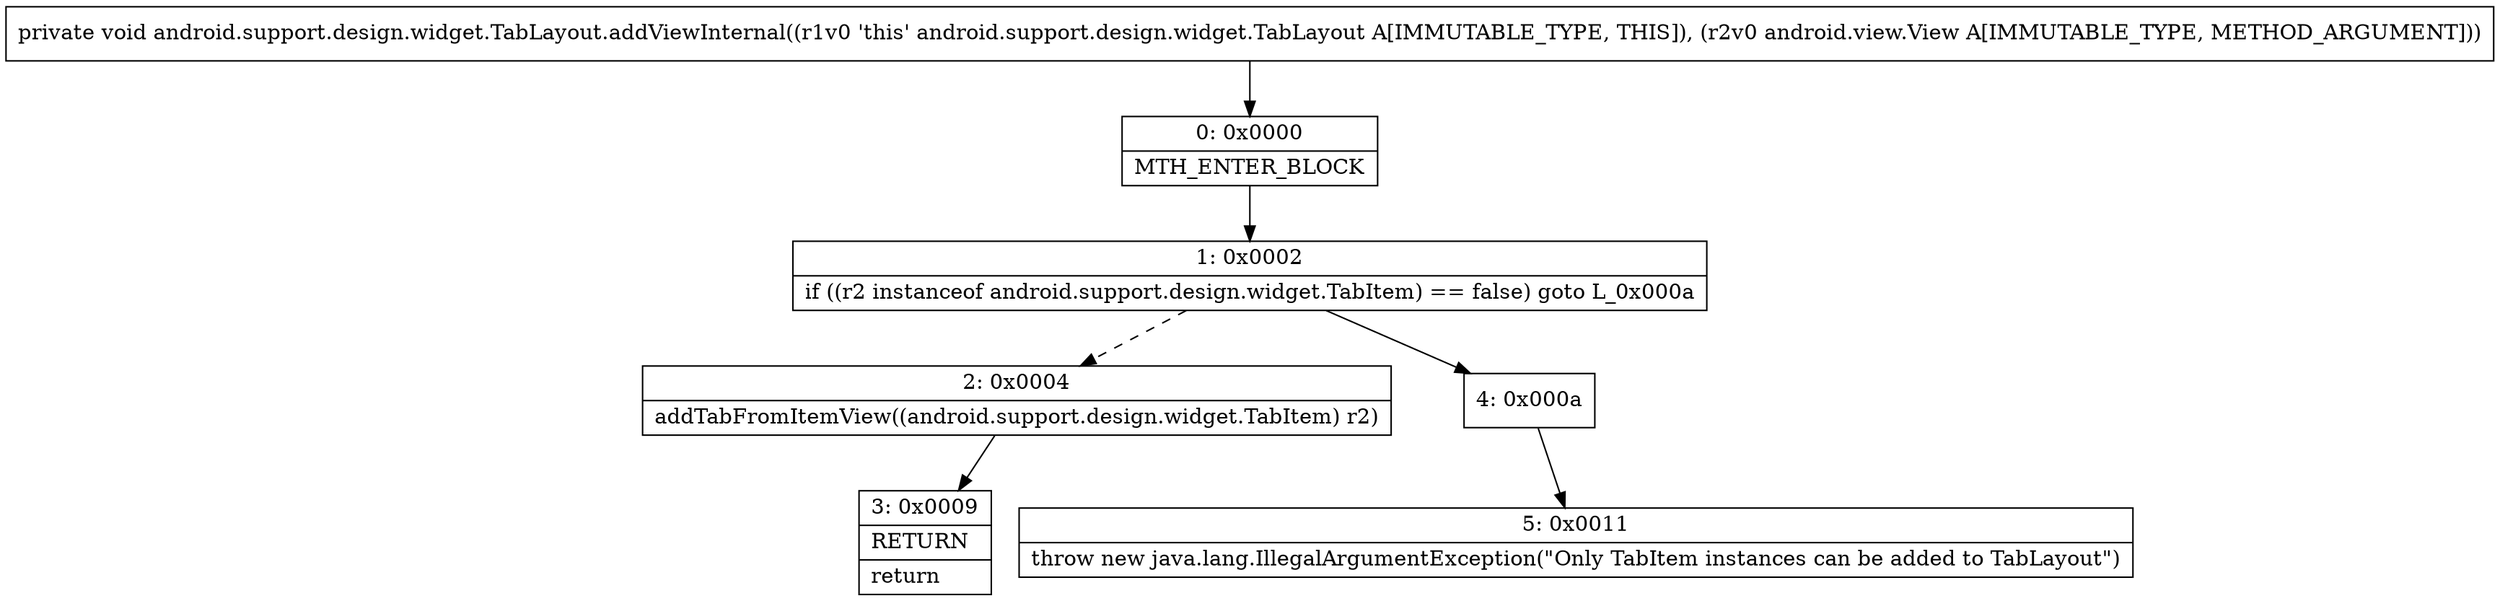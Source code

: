 digraph "CFG forandroid.support.design.widget.TabLayout.addViewInternal(Landroid\/view\/View;)V" {
Node_0 [shape=record,label="{0\:\ 0x0000|MTH_ENTER_BLOCK\l}"];
Node_1 [shape=record,label="{1\:\ 0x0002|if ((r2 instanceof android.support.design.widget.TabItem) == false) goto L_0x000a\l}"];
Node_2 [shape=record,label="{2\:\ 0x0004|addTabFromItemView((android.support.design.widget.TabItem) r2)\l}"];
Node_3 [shape=record,label="{3\:\ 0x0009|RETURN\l|return\l}"];
Node_4 [shape=record,label="{4\:\ 0x000a}"];
Node_5 [shape=record,label="{5\:\ 0x0011|throw new java.lang.IllegalArgumentException(\"Only TabItem instances can be added to TabLayout\")\l}"];
MethodNode[shape=record,label="{private void android.support.design.widget.TabLayout.addViewInternal((r1v0 'this' android.support.design.widget.TabLayout A[IMMUTABLE_TYPE, THIS]), (r2v0 android.view.View A[IMMUTABLE_TYPE, METHOD_ARGUMENT])) }"];
MethodNode -> Node_0;
Node_0 -> Node_1;
Node_1 -> Node_2[style=dashed];
Node_1 -> Node_4;
Node_2 -> Node_3;
Node_4 -> Node_5;
}


